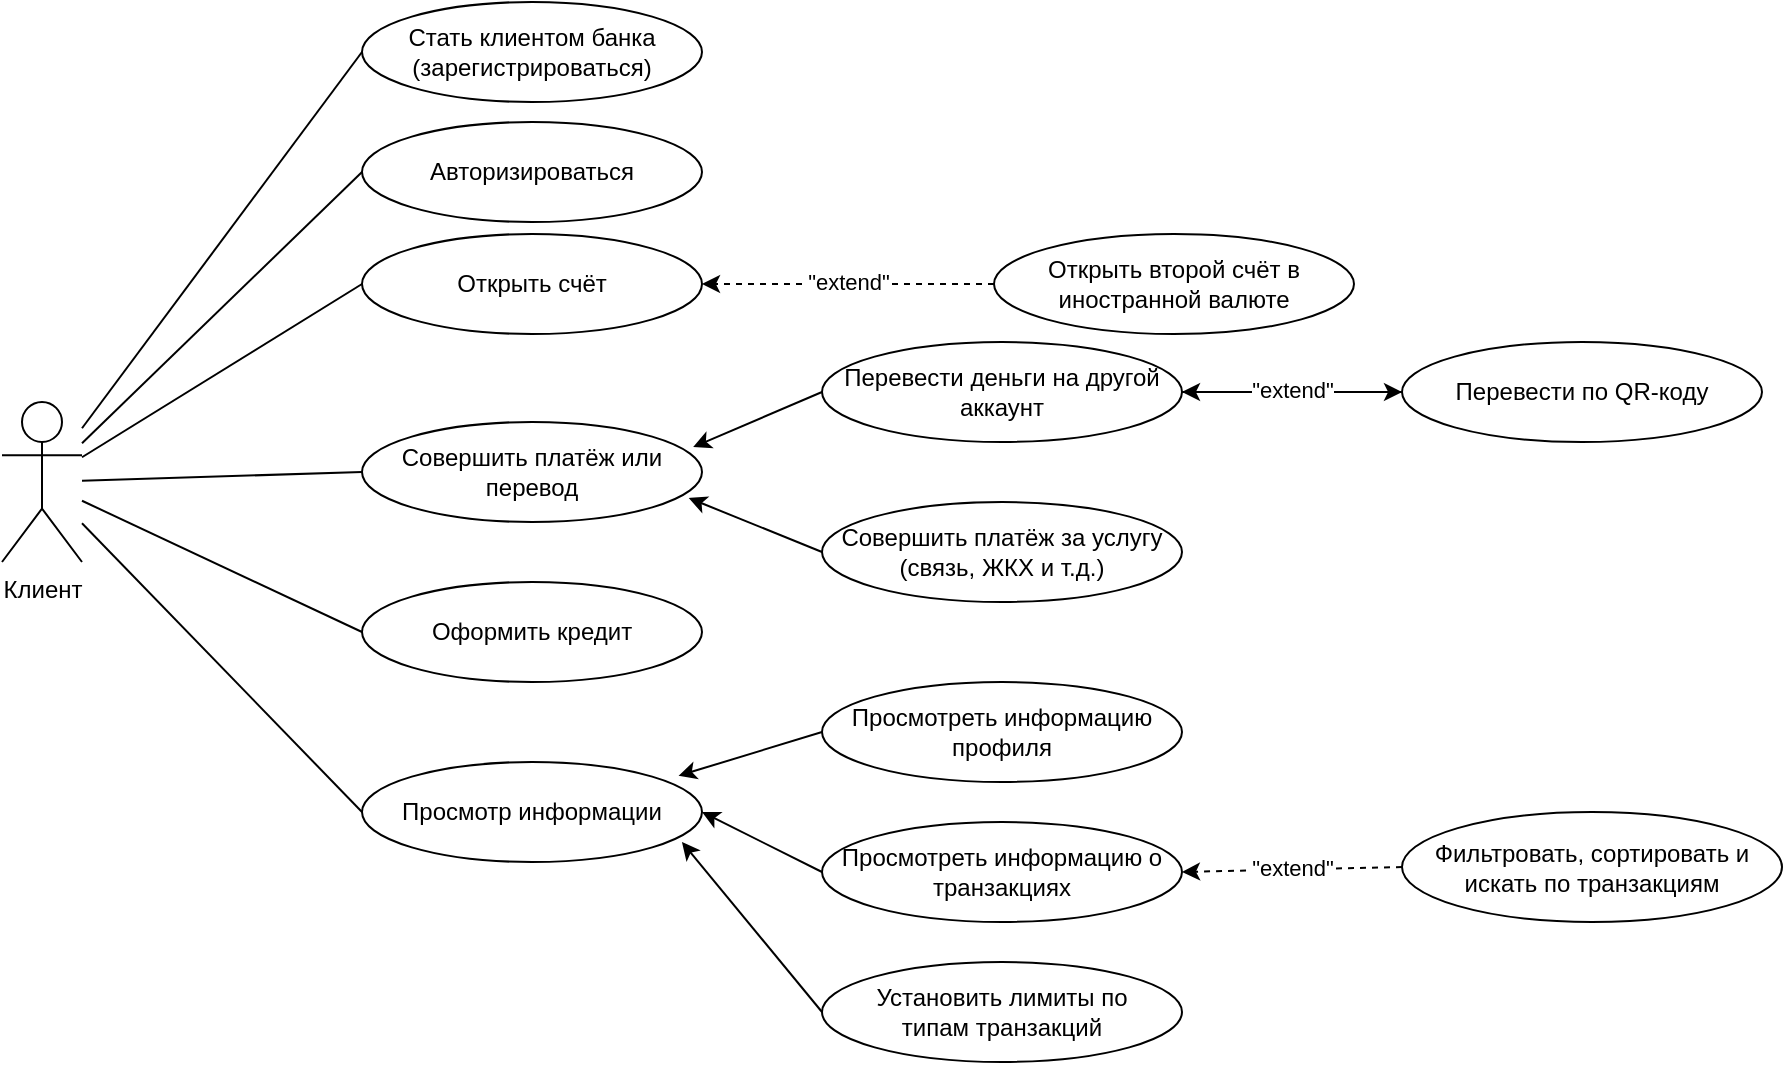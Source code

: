 <mxfile version="22.0.4" type="device">
  <diagram name="Page-1" id="-TWESqKP_bRXVp6EV_5z">
    <mxGraphModel dx="903" dy="1603" grid="1" gridSize="10" guides="1" tooltips="1" connect="1" arrows="1" fold="1" page="1" pageScale="1" pageWidth="850" pageHeight="1100" math="0" shadow="0">
      <root>
        <mxCell id="0" />
        <mxCell id="1" parent="0" />
        <mxCell id="VrbJV0djmKqlcYPBfEZg-1" value="Клиент" style="shape=umlActor;verticalLabelPosition=bottom;verticalAlign=top;html=1;" parent="1" vertex="1">
          <mxGeometry x="110" y="40" width="40" height="80" as="geometry" />
        </mxCell>
        <mxCell id="VrbJV0djmKqlcYPBfEZg-6" value="Стать клиентом банка (зарегистрироваться)" style="ellipse;whiteSpace=wrap;html=1;" parent="1" vertex="1">
          <mxGeometry x="290" y="-160" width="170" height="50" as="geometry" />
        </mxCell>
        <mxCell id="VrbJV0djmKqlcYPBfEZg-7" value="Совершить платёж или перевод" style="ellipse;whiteSpace=wrap;html=1;" parent="1" vertex="1">
          <mxGeometry x="290" y="50" width="170" height="50" as="geometry" />
        </mxCell>
        <mxCell id="f-Nha3TIXB4YnT9BbHSk-3" value="" style="edgeStyle=orthogonalEdgeStyle;rounded=0;orthogonalLoop=1;jettySize=auto;html=1;" parent="1" source="VrbJV0djmKqlcYPBfEZg-8" target="VrbJV0djmKqlcYPBfEZg-17" edge="1">
          <mxGeometry relative="1" as="geometry" />
        </mxCell>
        <mxCell id="VrbJV0djmKqlcYPBfEZg-8" value="Перевести деньги на другой аккаунт" style="ellipse;whiteSpace=wrap;html=1;" parent="1" vertex="1">
          <mxGeometry x="520" y="10" width="180" height="50" as="geometry" />
        </mxCell>
        <mxCell id="VrbJV0djmKqlcYPBfEZg-9" value="Совершить платёж за услугу (связь, ЖКХ и т.д.)" style="ellipse;whiteSpace=wrap;html=1;" parent="1" vertex="1">
          <mxGeometry x="520" y="90" width="180" height="50" as="geometry" />
        </mxCell>
        <mxCell id="VrbJV0djmKqlcYPBfEZg-17" value="Перевести по QR-коду" style="ellipse;whiteSpace=wrap;html=1;" parent="1" vertex="1">
          <mxGeometry x="810" y="10" width="180" height="50" as="geometry" />
        </mxCell>
        <mxCell id="VrbJV0djmKqlcYPBfEZg-19" value="Авторизироваться" style="ellipse;whiteSpace=wrap;html=1;" parent="1" vertex="1">
          <mxGeometry x="290" y="-100" width="170" height="50" as="geometry" />
        </mxCell>
        <mxCell id="VrbJV0djmKqlcYPBfEZg-20" value="Оформить кредит" style="ellipse;whiteSpace=wrap;html=1;" parent="1" vertex="1">
          <mxGeometry x="290" y="130" width="170" height="50" as="geometry" />
        </mxCell>
        <mxCell id="VrbJV0djmKqlcYPBfEZg-21" value="Просмотр информации" style="ellipse;whiteSpace=wrap;html=1;" parent="1" vertex="1">
          <mxGeometry x="290" y="220" width="170" height="50" as="geometry" />
        </mxCell>
        <mxCell id="VrbJV0djmKqlcYPBfEZg-23" value="Просмотреть информацию профиля" style="ellipse;whiteSpace=wrap;html=1;" parent="1" vertex="1">
          <mxGeometry x="520" y="180" width="180" height="50" as="geometry" />
        </mxCell>
        <mxCell id="VrbJV0djmKqlcYPBfEZg-24" value="Просмотреть информацию о транзакциях" style="ellipse;whiteSpace=wrap;html=1;" parent="1" vertex="1">
          <mxGeometry x="520" y="250" width="180" height="50" as="geometry" />
        </mxCell>
        <mxCell id="VrbJV0djmKqlcYPBfEZg-27" value="Фильтровать, сортировать и искать по транзакциям" style="ellipse;whiteSpace=wrap;html=1;" parent="1" vertex="1">
          <mxGeometry x="810" y="245" width="190" height="55" as="geometry" />
        </mxCell>
        <mxCell id="VrbJV0djmKqlcYPBfEZg-28" value="" style="endArrow=classic;html=1;rounded=0;entryX=1;entryY=0.5;entryDx=0;entryDy=0;exitX=0;exitY=0.5;exitDx=0;exitDy=0;dashed=1;" parent="1" source="VrbJV0djmKqlcYPBfEZg-27" target="VrbJV0djmKqlcYPBfEZg-24" edge="1">
          <mxGeometry width="50" height="50" relative="1" as="geometry">
            <mxPoint x="820" y="45" as="sourcePoint" />
            <mxPoint x="710" y="45" as="targetPoint" />
          </mxGeometry>
        </mxCell>
        <mxCell id="VrbJV0djmKqlcYPBfEZg-29" value="&quot;extend&quot;" style="edgeLabel;html=1;align=center;verticalAlign=middle;resizable=0;points=[];" parent="VrbJV0djmKqlcYPBfEZg-28" vertex="1" connectable="0">
          <mxGeometry x="0.009" y="-1" relative="1" as="geometry">
            <mxPoint as="offset" />
          </mxGeometry>
        </mxCell>
        <mxCell id="VrbJV0djmKqlcYPBfEZg-30" value="" style="endArrow=none;html=1;rounded=0;entryX=0;entryY=0.5;entryDx=0;entryDy=0;" parent="1" source="VrbJV0djmKqlcYPBfEZg-1" target="VrbJV0djmKqlcYPBfEZg-6" edge="1">
          <mxGeometry width="50" height="50" relative="1" as="geometry">
            <mxPoint x="530" y="190" as="sourcePoint" />
            <mxPoint x="580" y="140" as="targetPoint" />
          </mxGeometry>
        </mxCell>
        <mxCell id="VrbJV0djmKqlcYPBfEZg-31" value="" style="endArrow=none;html=1;rounded=0;entryX=0;entryY=0.5;entryDx=0;entryDy=0;" parent="1" source="VrbJV0djmKqlcYPBfEZg-1" target="VrbJV0djmKqlcYPBfEZg-19" edge="1">
          <mxGeometry width="50" height="50" relative="1" as="geometry">
            <mxPoint x="160" y="72" as="sourcePoint" />
            <mxPoint x="300" y="-55" as="targetPoint" />
          </mxGeometry>
        </mxCell>
        <mxCell id="VrbJV0djmKqlcYPBfEZg-32" value="" style="endArrow=none;html=1;rounded=0;entryX=0;entryY=0.5;entryDx=0;entryDy=0;" parent="1" source="VrbJV0djmKqlcYPBfEZg-1" target="VrbJV0djmKqlcYPBfEZg-7" edge="1">
          <mxGeometry width="50" height="50" relative="1" as="geometry">
            <mxPoint x="210" y="130" as="sourcePoint" />
            <mxPoint x="300" y="15" as="targetPoint" />
          </mxGeometry>
        </mxCell>
        <mxCell id="VrbJV0djmKqlcYPBfEZg-33" value="" style="endArrow=none;html=1;rounded=0;entryX=0;entryY=0.5;entryDx=0;entryDy=0;" parent="1" source="VrbJV0djmKqlcYPBfEZg-1" target="VrbJV0djmKqlcYPBfEZg-20" edge="1">
          <mxGeometry width="50" height="50" relative="1" as="geometry">
            <mxPoint x="210" y="220" as="sourcePoint" />
            <mxPoint x="300" y="85" as="targetPoint" />
          </mxGeometry>
        </mxCell>
        <mxCell id="VrbJV0djmKqlcYPBfEZg-34" value="" style="endArrow=none;html=1;rounded=0;entryX=0;entryY=0.5;entryDx=0;entryDy=0;" parent="1" source="VrbJV0djmKqlcYPBfEZg-1" target="VrbJV0djmKqlcYPBfEZg-21" edge="1">
          <mxGeometry width="50" height="50" relative="1" as="geometry">
            <mxPoint x="150" y="280" as="sourcePoint" />
            <mxPoint x="300" y="165" as="targetPoint" />
          </mxGeometry>
        </mxCell>
        <mxCell id="VrbJV0djmKqlcYPBfEZg-35" value="Установить лимиты по &lt;br&gt;типам транзакций" style="ellipse;whiteSpace=wrap;html=1;" parent="1" vertex="1">
          <mxGeometry x="520" y="320" width="180" height="50" as="geometry" />
        </mxCell>
        <mxCell id="f-Nha3TIXB4YnT9BbHSk-1" value="Открыть счёт" style="ellipse;whiteSpace=wrap;html=1;" parent="1" vertex="1">
          <mxGeometry x="290" y="-44" width="170" height="50" as="geometry" />
        </mxCell>
        <mxCell id="f-Nha3TIXB4YnT9BbHSk-2" value="" style="endArrow=none;html=1;rounded=0;entryX=0;entryY=0.5;entryDx=0;entryDy=0;" parent="1" source="VrbJV0djmKqlcYPBfEZg-1" target="f-Nha3TIXB4YnT9BbHSk-1" edge="1">
          <mxGeometry width="50" height="50" relative="1" as="geometry">
            <mxPoint x="160" y="71" as="sourcePoint" />
            <mxPoint x="300" y="-65" as="targetPoint" />
          </mxGeometry>
        </mxCell>
        <mxCell id="f-Nha3TIXB4YnT9BbHSk-4" value="" style="endArrow=classic;html=1;rounded=0;entryX=1;entryY=0.5;entryDx=0;entryDy=0;dashed=1;exitX=0;exitY=0.5;exitDx=0;exitDy=0;" parent="1" source="f-Nha3TIXB4YnT9BbHSk-6" target="f-Nha3TIXB4YnT9BbHSk-1" edge="1">
          <mxGeometry width="50" height="50" relative="1" as="geometry">
            <mxPoint x="580" y="-20" as="sourcePoint" />
            <mxPoint x="500" y="-5.5" as="targetPoint" />
          </mxGeometry>
        </mxCell>
        <mxCell id="f-Nha3TIXB4YnT9BbHSk-5" value="&quot;extend&quot;" style="edgeLabel;html=1;align=center;verticalAlign=middle;resizable=0;points=[];" parent="f-Nha3TIXB4YnT9BbHSk-4" vertex="1" connectable="0">
          <mxGeometry x="0.009" y="-1" relative="1" as="geometry">
            <mxPoint as="offset" />
          </mxGeometry>
        </mxCell>
        <mxCell id="f-Nha3TIXB4YnT9BbHSk-6" value="Открыть второй счёт в иностранной валюте" style="ellipse;whiteSpace=wrap;html=1;" parent="1" vertex="1">
          <mxGeometry x="606" y="-44" width="180" height="50" as="geometry" />
        </mxCell>
        <mxCell id="zNo1t27xuGlx9WvPPFUk-1" value="" style="endArrow=classic;html=1;rounded=0;entryX=1;entryY=0.5;entryDx=0;entryDy=0;dashed=1;exitX=0;exitY=0.5;exitDx=0;exitDy=0;" parent="1" source="VrbJV0djmKqlcYPBfEZg-17" target="VrbJV0djmKqlcYPBfEZg-8" edge="1">
          <mxGeometry width="50" height="50" relative="1" as="geometry">
            <mxPoint x="616" y="-9" as="sourcePoint" />
            <mxPoint x="470" y="-9" as="targetPoint" />
          </mxGeometry>
        </mxCell>
        <mxCell id="zNo1t27xuGlx9WvPPFUk-2" value="&quot;extend&quot;" style="edgeLabel;html=1;align=center;verticalAlign=middle;resizable=0;points=[];" parent="zNo1t27xuGlx9WvPPFUk-1" vertex="1" connectable="0">
          <mxGeometry x="0.009" y="-1" relative="1" as="geometry">
            <mxPoint as="offset" />
          </mxGeometry>
        </mxCell>
        <mxCell id="zNo1t27xuGlx9WvPPFUk-3" value="" style="endArrow=classic;html=1;rounded=0;exitX=0;exitY=0.5;exitDx=0;exitDy=0;entryX=0.931;entryY=0.138;entryDx=0;entryDy=0;entryPerimeter=0;" parent="1" source="VrbJV0djmKqlcYPBfEZg-23" target="VrbJV0djmKqlcYPBfEZg-21" edge="1">
          <mxGeometry width="50" height="50" relative="1" as="geometry">
            <mxPoint x="440" y="140" as="sourcePoint" />
            <mxPoint x="490" y="90" as="targetPoint" />
          </mxGeometry>
        </mxCell>
        <mxCell id="zNo1t27xuGlx9WvPPFUk-4" value="" style="endArrow=classic;html=1;rounded=0;exitX=0;exitY=0.5;exitDx=0;exitDy=0;entryX=1;entryY=0.5;entryDx=0;entryDy=0;" parent="1" source="VrbJV0djmKqlcYPBfEZg-24" target="VrbJV0djmKqlcYPBfEZg-21" edge="1">
          <mxGeometry width="50" height="50" relative="1" as="geometry">
            <mxPoint x="530" y="215" as="sourcePoint" />
            <mxPoint x="458" y="237" as="targetPoint" />
          </mxGeometry>
        </mxCell>
        <mxCell id="zNo1t27xuGlx9WvPPFUk-5" value="" style="endArrow=classic;html=1;rounded=0;exitX=0;exitY=0.5;exitDx=0;exitDy=0;entryX=0.941;entryY=0.8;entryDx=0;entryDy=0;entryPerimeter=0;" parent="1" source="VrbJV0djmKqlcYPBfEZg-35" target="VrbJV0djmKqlcYPBfEZg-21" edge="1">
          <mxGeometry width="50" height="50" relative="1" as="geometry">
            <mxPoint x="530" y="285" as="sourcePoint" />
            <mxPoint x="470" y="255" as="targetPoint" />
          </mxGeometry>
        </mxCell>
        <mxCell id="9eEQfKLTDEyTJft-1EIu-1" value="" style="endArrow=classic;html=1;rounded=0;exitX=0;exitY=0.5;exitDx=0;exitDy=0;entryX=0.961;entryY=0.76;entryDx=0;entryDy=0;entryPerimeter=0;" edge="1" parent="1" source="VrbJV0djmKqlcYPBfEZg-9" target="VrbJV0djmKqlcYPBfEZg-7">
          <mxGeometry width="50" height="50" relative="1" as="geometry">
            <mxPoint x="530" y="215" as="sourcePoint" />
            <mxPoint x="458" y="237" as="targetPoint" />
          </mxGeometry>
        </mxCell>
        <mxCell id="9eEQfKLTDEyTJft-1EIu-2" value="" style="endArrow=classic;html=1;rounded=0;exitX=0;exitY=0.5;exitDx=0;exitDy=0;entryX=0.974;entryY=0.251;entryDx=0;entryDy=0;entryPerimeter=0;" edge="1" parent="1" source="VrbJV0djmKqlcYPBfEZg-8" target="VrbJV0djmKqlcYPBfEZg-7">
          <mxGeometry width="50" height="50" relative="1" as="geometry">
            <mxPoint x="530" y="125" as="sourcePoint" />
            <mxPoint x="470" y="165" as="targetPoint" />
          </mxGeometry>
        </mxCell>
      </root>
    </mxGraphModel>
  </diagram>
</mxfile>
